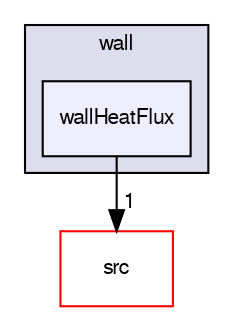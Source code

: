 digraph "applications/utilities/postProcessing/wall/wallHeatFlux" {
  bgcolor=transparent;
  compound=true
  node [ fontsize="10", fontname="FreeSans"];
  edge [ labelfontsize="10", labelfontname="FreeSans"];
  subgraph clusterdir_147ee726b00c23463d23889fa0ad4e9e {
    graph [ bgcolor="#ddddee", pencolor="black", label="wall" fontname="FreeSans", fontsize="10", URL="dir_147ee726b00c23463d23889fa0ad4e9e.html"]
  dir_43aed55e64dda6c216237597111027bc [shape=box, label="wallHeatFlux", style="filled", fillcolor="#eeeeff", pencolor="black", URL="dir_43aed55e64dda6c216237597111027bc.html"];
  }
  dir_68267d1309a1af8e8297ef4c3efbcdba [shape=box label="src" color="red" URL="dir_68267d1309a1af8e8297ef4c3efbcdba.html"];
  dir_43aed55e64dda6c216237597111027bc->dir_68267d1309a1af8e8297ef4c3efbcdba [headlabel="1", labeldistance=1.5 headhref="dir_000490_000577.html"];
}
